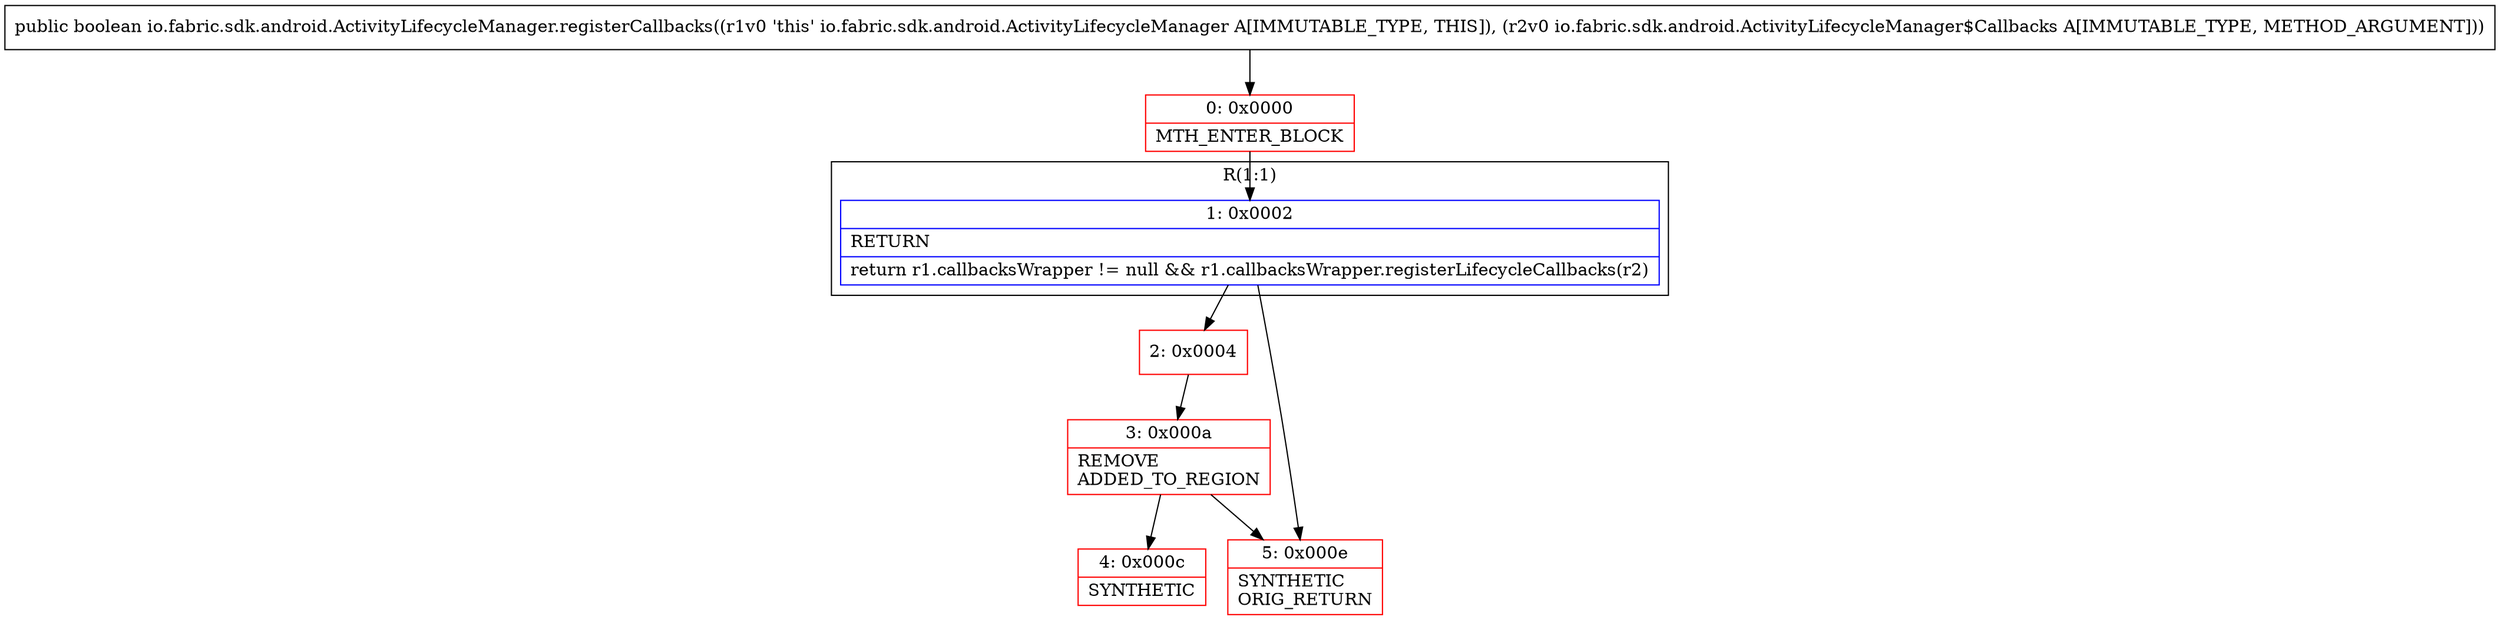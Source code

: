 digraph "CFG forio.fabric.sdk.android.ActivityLifecycleManager.registerCallbacks(Lio\/fabric\/sdk\/android\/ActivityLifecycleManager$Callbacks;)Z" {
subgraph cluster_Region_864593919 {
label = "R(1:1)";
node [shape=record,color=blue];
Node_1 [shape=record,label="{1\:\ 0x0002|RETURN\l|return r1.callbacksWrapper != null && r1.callbacksWrapper.registerLifecycleCallbacks(r2)\l}"];
}
Node_0 [shape=record,color=red,label="{0\:\ 0x0000|MTH_ENTER_BLOCK\l}"];
Node_2 [shape=record,color=red,label="{2\:\ 0x0004}"];
Node_3 [shape=record,color=red,label="{3\:\ 0x000a|REMOVE\lADDED_TO_REGION\l}"];
Node_4 [shape=record,color=red,label="{4\:\ 0x000c|SYNTHETIC\l}"];
Node_5 [shape=record,color=red,label="{5\:\ 0x000e|SYNTHETIC\lORIG_RETURN\l}"];
MethodNode[shape=record,label="{public boolean io.fabric.sdk.android.ActivityLifecycleManager.registerCallbacks((r1v0 'this' io.fabric.sdk.android.ActivityLifecycleManager A[IMMUTABLE_TYPE, THIS]), (r2v0 io.fabric.sdk.android.ActivityLifecycleManager$Callbacks A[IMMUTABLE_TYPE, METHOD_ARGUMENT])) }"];
MethodNode -> Node_0;
Node_1 -> Node_2;
Node_1 -> Node_5;
Node_0 -> Node_1;
Node_2 -> Node_3;
Node_3 -> Node_4;
Node_3 -> Node_5;
}

